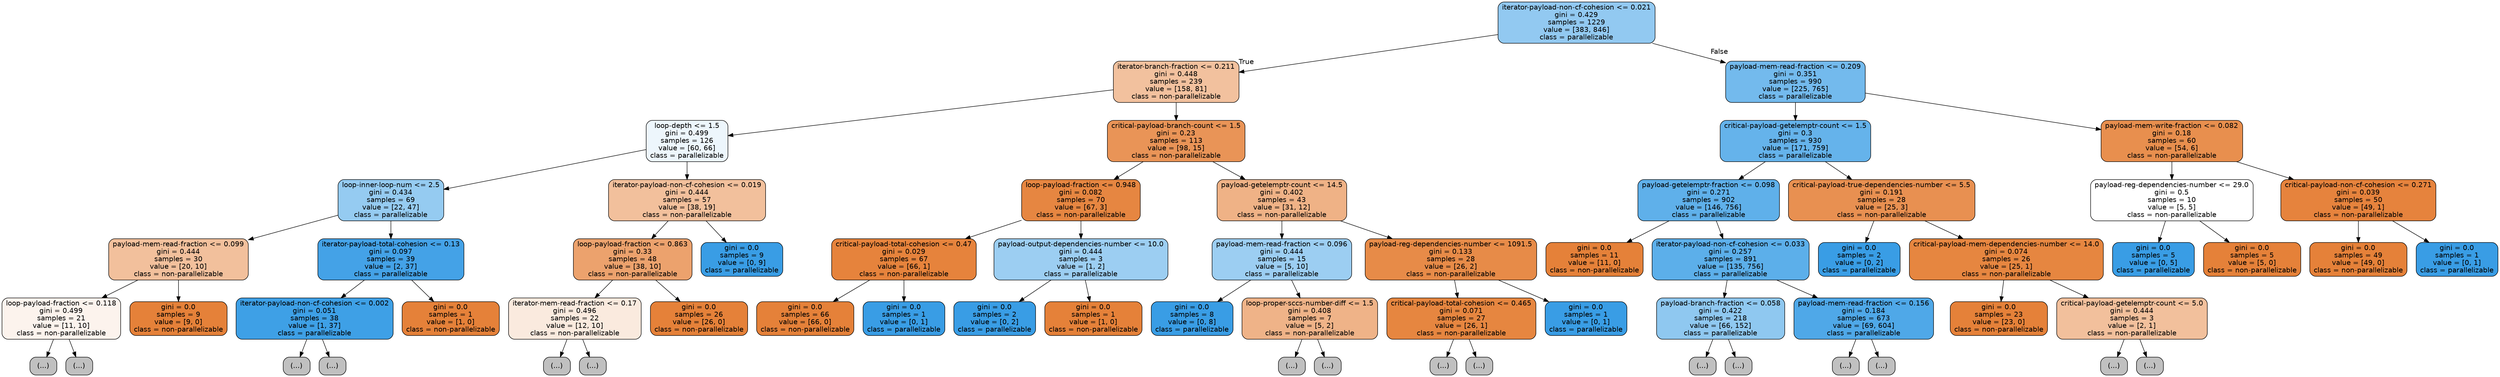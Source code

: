 digraph Tree {
node [shape=box, style="filled, rounded", color="black", fontname=helvetica] ;
edge [fontname=helvetica] ;
0 [label="iterator-payload-non-cf-cohesion <= 0.021\ngini = 0.429\nsamples = 1229\nvalue = [383, 846]\nclass = parallelizable", fillcolor="#399de58c"] ;
1 [label="iterator-branch-fraction <= 0.211\ngini = 0.448\nsamples = 239\nvalue = [158, 81]\nclass = non-parallelizable", fillcolor="#e581397c"] ;
0 -> 1 [labeldistance=2.5, labelangle=45, headlabel="True"] ;
2 [label="loop-depth <= 1.5\ngini = 0.499\nsamples = 126\nvalue = [60, 66]\nclass = parallelizable", fillcolor="#399de517"] ;
1 -> 2 ;
3 [label="loop-inner-loop-num <= 2.5\ngini = 0.434\nsamples = 69\nvalue = [22, 47]\nclass = parallelizable", fillcolor="#399de588"] ;
2 -> 3 ;
4 [label="payload-mem-read-fraction <= 0.099\ngini = 0.444\nsamples = 30\nvalue = [20, 10]\nclass = non-parallelizable", fillcolor="#e581397f"] ;
3 -> 4 ;
5 [label="loop-payload-fraction <= 0.118\ngini = 0.499\nsamples = 21\nvalue = [11, 10]\nclass = non-parallelizable", fillcolor="#e5813917"] ;
4 -> 5 ;
6 [label="(...)", fillcolor="#C0C0C0"] ;
5 -> 6 ;
7 [label="(...)", fillcolor="#C0C0C0"] ;
5 -> 7 ;
18 [label="gini = 0.0\nsamples = 9\nvalue = [9, 0]\nclass = non-parallelizable", fillcolor="#e58139ff"] ;
4 -> 18 ;
19 [label="iterator-payload-total-cohesion <= 0.13\ngini = 0.097\nsamples = 39\nvalue = [2, 37]\nclass = parallelizable", fillcolor="#399de5f1"] ;
3 -> 19 ;
20 [label="iterator-payload-non-cf-cohesion <= 0.002\ngini = 0.051\nsamples = 38\nvalue = [1, 37]\nclass = parallelizable", fillcolor="#399de5f8"] ;
19 -> 20 ;
21 [label="(...)", fillcolor="#C0C0C0"] ;
20 -> 21 ;
22 [label="(...)", fillcolor="#C0C0C0"] ;
20 -> 22 ;
23 [label="gini = 0.0\nsamples = 1\nvalue = [1, 0]\nclass = non-parallelizable", fillcolor="#e58139ff"] ;
19 -> 23 ;
24 [label="iterator-payload-non-cf-cohesion <= 0.019\ngini = 0.444\nsamples = 57\nvalue = [38, 19]\nclass = non-parallelizable", fillcolor="#e581397f"] ;
2 -> 24 ;
25 [label="loop-payload-fraction <= 0.863\ngini = 0.33\nsamples = 48\nvalue = [38, 10]\nclass = non-parallelizable", fillcolor="#e58139bc"] ;
24 -> 25 ;
26 [label="iterator-mem-read-fraction <= 0.17\ngini = 0.496\nsamples = 22\nvalue = [12, 10]\nclass = non-parallelizable", fillcolor="#e581392a"] ;
25 -> 26 ;
27 [label="(...)", fillcolor="#C0C0C0"] ;
26 -> 27 ;
30 [label="(...)", fillcolor="#C0C0C0"] ;
26 -> 30 ;
35 [label="gini = 0.0\nsamples = 26\nvalue = [26, 0]\nclass = non-parallelizable", fillcolor="#e58139ff"] ;
25 -> 35 ;
36 [label="gini = 0.0\nsamples = 9\nvalue = [0, 9]\nclass = parallelizable", fillcolor="#399de5ff"] ;
24 -> 36 ;
37 [label="critical-payload-branch-count <= 1.5\ngini = 0.23\nsamples = 113\nvalue = [98, 15]\nclass = non-parallelizable", fillcolor="#e58139d8"] ;
1 -> 37 ;
38 [label="loop-payload-fraction <= 0.948\ngini = 0.082\nsamples = 70\nvalue = [67, 3]\nclass = non-parallelizable", fillcolor="#e58139f4"] ;
37 -> 38 ;
39 [label="critical-payload-total-cohesion <= 0.47\ngini = 0.029\nsamples = 67\nvalue = [66, 1]\nclass = non-parallelizable", fillcolor="#e58139fb"] ;
38 -> 39 ;
40 [label="gini = 0.0\nsamples = 66\nvalue = [66, 0]\nclass = non-parallelizable", fillcolor="#e58139ff"] ;
39 -> 40 ;
41 [label="gini = 0.0\nsamples = 1\nvalue = [0, 1]\nclass = parallelizable", fillcolor="#399de5ff"] ;
39 -> 41 ;
42 [label="payload-output-dependencies-number <= 10.0\ngini = 0.444\nsamples = 3\nvalue = [1, 2]\nclass = parallelizable", fillcolor="#399de57f"] ;
38 -> 42 ;
43 [label="gini = 0.0\nsamples = 2\nvalue = [0, 2]\nclass = parallelizable", fillcolor="#399de5ff"] ;
42 -> 43 ;
44 [label="gini = 0.0\nsamples = 1\nvalue = [1, 0]\nclass = non-parallelizable", fillcolor="#e58139ff"] ;
42 -> 44 ;
45 [label="payload-getelemptr-count <= 14.5\ngini = 0.402\nsamples = 43\nvalue = [31, 12]\nclass = non-parallelizable", fillcolor="#e581399c"] ;
37 -> 45 ;
46 [label="payload-mem-read-fraction <= 0.096\ngini = 0.444\nsamples = 15\nvalue = [5, 10]\nclass = parallelizable", fillcolor="#399de57f"] ;
45 -> 46 ;
47 [label="gini = 0.0\nsamples = 8\nvalue = [0, 8]\nclass = parallelizable", fillcolor="#399de5ff"] ;
46 -> 47 ;
48 [label="loop-proper-sccs-number-diff <= 1.5\ngini = 0.408\nsamples = 7\nvalue = [5, 2]\nclass = non-parallelizable", fillcolor="#e5813999"] ;
46 -> 48 ;
49 [label="(...)", fillcolor="#C0C0C0"] ;
48 -> 49 ;
50 [label="(...)", fillcolor="#C0C0C0"] ;
48 -> 50 ;
53 [label="payload-reg-dependencies-number <= 1091.5\ngini = 0.133\nsamples = 28\nvalue = [26, 2]\nclass = non-parallelizable", fillcolor="#e58139eb"] ;
45 -> 53 ;
54 [label="critical-payload-total-cohesion <= 0.465\ngini = 0.071\nsamples = 27\nvalue = [26, 1]\nclass = non-parallelizable", fillcolor="#e58139f5"] ;
53 -> 54 ;
55 [label="(...)", fillcolor="#C0C0C0"] ;
54 -> 55 ;
56 [label="(...)", fillcolor="#C0C0C0"] ;
54 -> 56 ;
59 [label="gini = 0.0\nsamples = 1\nvalue = [0, 1]\nclass = parallelizable", fillcolor="#399de5ff"] ;
53 -> 59 ;
60 [label="payload-mem-read-fraction <= 0.209\ngini = 0.351\nsamples = 990\nvalue = [225, 765]\nclass = parallelizable", fillcolor="#399de5b4"] ;
0 -> 60 [labeldistance=2.5, labelangle=-45, headlabel="False"] ;
61 [label="critical-payload-getelemptr-count <= 1.5\ngini = 0.3\nsamples = 930\nvalue = [171, 759]\nclass = parallelizable", fillcolor="#399de5c6"] ;
60 -> 61 ;
62 [label="payload-getelemptr-fraction <= 0.098\ngini = 0.271\nsamples = 902\nvalue = [146, 756]\nclass = parallelizable", fillcolor="#399de5ce"] ;
61 -> 62 ;
63 [label="gini = 0.0\nsamples = 11\nvalue = [11, 0]\nclass = non-parallelizable", fillcolor="#e58139ff"] ;
62 -> 63 ;
64 [label="iterator-payload-non-cf-cohesion <= 0.033\ngini = 0.257\nsamples = 891\nvalue = [135, 756]\nclass = parallelizable", fillcolor="#399de5d1"] ;
62 -> 64 ;
65 [label="payload-branch-fraction <= 0.058\ngini = 0.422\nsamples = 218\nvalue = [66, 152]\nclass = parallelizable", fillcolor="#399de590"] ;
64 -> 65 ;
66 [label="(...)", fillcolor="#C0C0C0"] ;
65 -> 66 ;
75 [label="(...)", fillcolor="#C0C0C0"] ;
65 -> 75 ;
116 [label="payload-mem-read-fraction <= 0.156\ngini = 0.184\nsamples = 673\nvalue = [69, 604]\nclass = parallelizable", fillcolor="#399de5e2"] ;
64 -> 116 ;
117 [label="(...)", fillcolor="#C0C0C0"] ;
116 -> 117 ;
198 [label="(...)", fillcolor="#C0C0C0"] ;
116 -> 198 ;
221 [label="critical-payload-true-dependencies-number <= 5.5\ngini = 0.191\nsamples = 28\nvalue = [25, 3]\nclass = non-parallelizable", fillcolor="#e58139e0"] ;
61 -> 221 ;
222 [label="gini = 0.0\nsamples = 2\nvalue = [0, 2]\nclass = parallelizable", fillcolor="#399de5ff"] ;
221 -> 222 ;
223 [label="critical-payload-mem-dependencies-number <= 14.0\ngini = 0.074\nsamples = 26\nvalue = [25, 1]\nclass = non-parallelizable", fillcolor="#e58139f5"] ;
221 -> 223 ;
224 [label="gini = 0.0\nsamples = 23\nvalue = [23, 0]\nclass = non-parallelizable", fillcolor="#e58139ff"] ;
223 -> 224 ;
225 [label="critical-payload-getelemptr-count <= 5.0\ngini = 0.444\nsamples = 3\nvalue = [2, 1]\nclass = non-parallelizable", fillcolor="#e581397f"] ;
223 -> 225 ;
226 [label="(...)", fillcolor="#C0C0C0"] ;
225 -> 226 ;
227 [label="(...)", fillcolor="#C0C0C0"] ;
225 -> 227 ;
228 [label="payload-mem-write-fraction <= 0.082\ngini = 0.18\nsamples = 60\nvalue = [54, 6]\nclass = non-parallelizable", fillcolor="#e58139e3"] ;
60 -> 228 ;
229 [label="payload-reg-dependencies-number <= 29.0\ngini = 0.5\nsamples = 10\nvalue = [5, 5]\nclass = non-parallelizable", fillcolor="#e5813900"] ;
228 -> 229 ;
230 [label="gini = 0.0\nsamples = 5\nvalue = [0, 5]\nclass = parallelizable", fillcolor="#399de5ff"] ;
229 -> 230 ;
231 [label="gini = 0.0\nsamples = 5\nvalue = [5, 0]\nclass = non-parallelizable", fillcolor="#e58139ff"] ;
229 -> 231 ;
232 [label="critical-payload-non-cf-cohesion <= 0.271\ngini = 0.039\nsamples = 50\nvalue = [49, 1]\nclass = non-parallelizable", fillcolor="#e58139fa"] ;
228 -> 232 ;
233 [label="gini = 0.0\nsamples = 49\nvalue = [49, 0]\nclass = non-parallelizable", fillcolor="#e58139ff"] ;
232 -> 233 ;
234 [label="gini = 0.0\nsamples = 1\nvalue = [0, 1]\nclass = parallelizable", fillcolor="#399de5ff"] ;
232 -> 234 ;
}